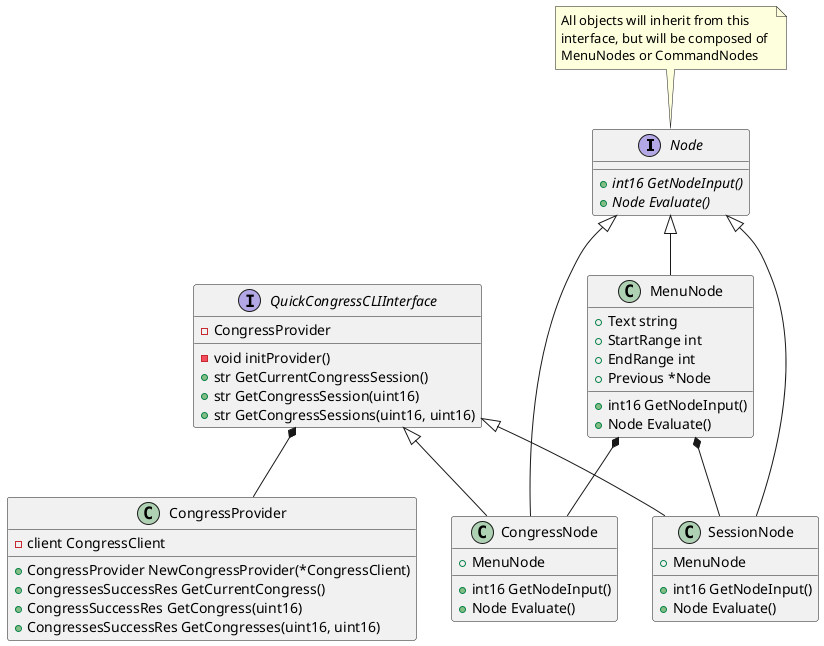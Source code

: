 @startuml Node Inheritence Diagram
interface Node {
        {abstract} +int16 GetNodeInput()
        {abstract} +Node Evaluate()
}
note top of Node : All objects will inherit from this \ninterface, but will be composed of \nMenuNodes or CommandNodes

interface QuickCongressCLIInterface {
        -CongressProvider
        -void initProvider()
        +str GetCurrentCongressSession()
        +str GetCongressSession(uint16)
        +str GetCongressSessions(uint16, uint16)
}

class CongressProvider {
        -client CongressClient
        +CongressProvider NewCongressProvider(*CongressClient)
        +CongressesSuccessRes GetCurrentCongress()
        +CongressSuccessRes GetCongress(uint16)
        +CongressesSuccessRes GetCongresses(uint16, uint16)
}

class MenuNode {
        +Text string
        +StartRange int
        +EndRange int
        +Previous *Node
        +int16 GetNodeInput()
        +Node Evaluate()
}
class CongressNode {
        +MenuNode
        +int16 GetNodeInput()
        +Node Evaluate()
}
class SessionNode {
        +MenuNode
        +int16 GetNodeInput()
        +Node Evaluate()
}

MenuNode *-- CongressNode
MenuNode *-- SessionNode
QuickCongressCLIInterface *-- CongressProvider

QuickCongressCLIInterface <|-- CongressNode
QuickCongressCLIInterface <|-- SessionNode
Node <|-- MenuNode
Node <|-- CongressNode
Node <|-- SessionNode
@enduml
